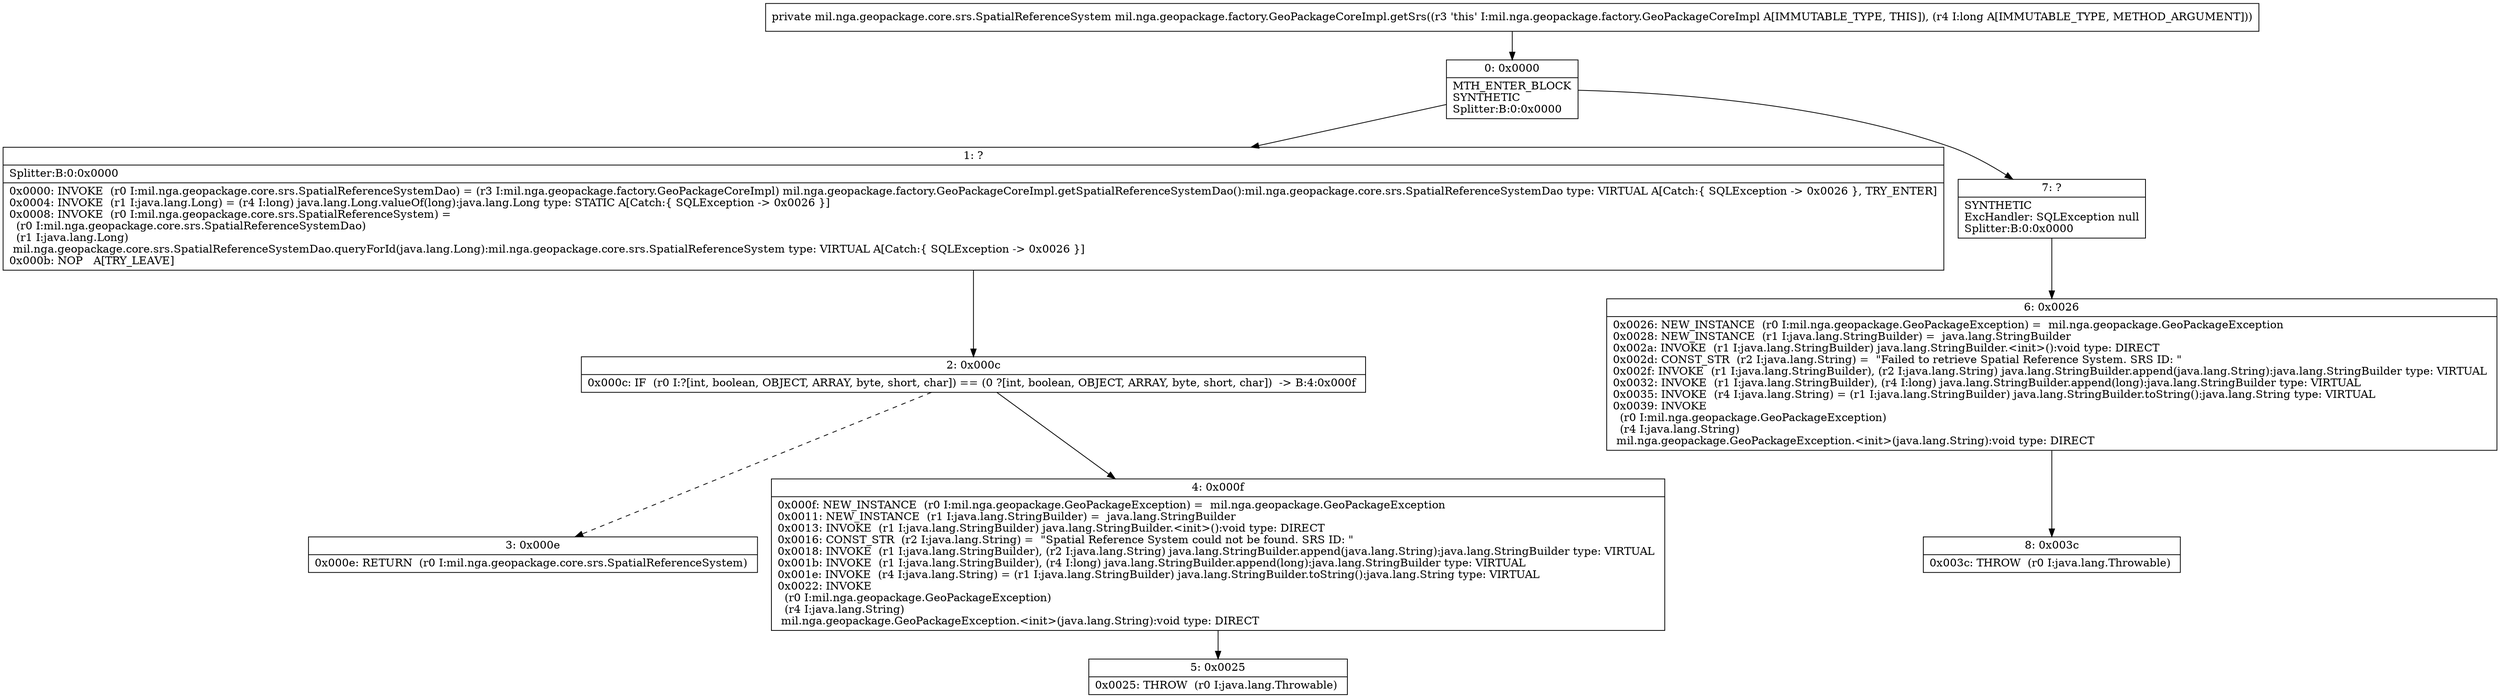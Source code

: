 digraph "CFG formil.nga.geopackage.factory.GeoPackageCoreImpl.getSrs(J)Lmil\/nga\/geopackage\/core\/srs\/SpatialReferenceSystem;" {
Node_0 [shape=record,label="{0\:\ 0x0000|MTH_ENTER_BLOCK\lSYNTHETIC\lSplitter:B:0:0x0000\l}"];
Node_1 [shape=record,label="{1\:\ ?|Splitter:B:0:0x0000\l|0x0000: INVOKE  (r0 I:mil.nga.geopackage.core.srs.SpatialReferenceSystemDao) = (r3 I:mil.nga.geopackage.factory.GeoPackageCoreImpl) mil.nga.geopackage.factory.GeoPackageCoreImpl.getSpatialReferenceSystemDao():mil.nga.geopackage.core.srs.SpatialReferenceSystemDao type: VIRTUAL A[Catch:\{ SQLException \-\> 0x0026 \}, TRY_ENTER]\l0x0004: INVOKE  (r1 I:java.lang.Long) = (r4 I:long) java.lang.Long.valueOf(long):java.lang.Long type: STATIC A[Catch:\{ SQLException \-\> 0x0026 \}]\l0x0008: INVOKE  (r0 I:mil.nga.geopackage.core.srs.SpatialReferenceSystem) = \l  (r0 I:mil.nga.geopackage.core.srs.SpatialReferenceSystemDao)\l  (r1 I:java.lang.Long)\l mil.nga.geopackage.core.srs.SpatialReferenceSystemDao.queryForId(java.lang.Long):mil.nga.geopackage.core.srs.SpatialReferenceSystem type: VIRTUAL A[Catch:\{ SQLException \-\> 0x0026 \}]\l0x000b: NOP   A[TRY_LEAVE]\l}"];
Node_2 [shape=record,label="{2\:\ 0x000c|0x000c: IF  (r0 I:?[int, boolean, OBJECT, ARRAY, byte, short, char]) == (0 ?[int, boolean, OBJECT, ARRAY, byte, short, char])  \-\> B:4:0x000f \l}"];
Node_3 [shape=record,label="{3\:\ 0x000e|0x000e: RETURN  (r0 I:mil.nga.geopackage.core.srs.SpatialReferenceSystem) \l}"];
Node_4 [shape=record,label="{4\:\ 0x000f|0x000f: NEW_INSTANCE  (r0 I:mil.nga.geopackage.GeoPackageException) =  mil.nga.geopackage.GeoPackageException \l0x0011: NEW_INSTANCE  (r1 I:java.lang.StringBuilder) =  java.lang.StringBuilder \l0x0013: INVOKE  (r1 I:java.lang.StringBuilder) java.lang.StringBuilder.\<init\>():void type: DIRECT \l0x0016: CONST_STR  (r2 I:java.lang.String) =  \"Spatial Reference System could not be found. SRS ID: \" \l0x0018: INVOKE  (r1 I:java.lang.StringBuilder), (r2 I:java.lang.String) java.lang.StringBuilder.append(java.lang.String):java.lang.StringBuilder type: VIRTUAL \l0x001b: INVOKE  (r1 I:java.lang.StringBuilder), (r4 I:long) java.lang.StringBuilder.append(long):java.lang.StringBuilder type: VIRTUAL \l0x001e: INVOKE  (r4 I:java.lang.String) = (r1 I:java.lang.StringBuilder) java.lang.StringBuilder.toString():java.lang.String type: VIRTUAL \l0x0022: INVOKE  \l  (r0 I:mil.nga.geopackage.GeoPackageException)\l  (r4 I:java.lang.String)\l mil.nga.geopackage.GeoPackageException.\<init\>(java.lang.String):void type: DIRECT \l}"];
Node_5 [shape=record,label="{5\:\ 0x0025|0x0025: THROW  (r0 I:java.lang.Throwable) \l}"];
Node_6 [shape=record,label="{6\:\ 0x0026|0x0026: NEW_INSTANCE  (r0 I:mil.nga.geopackage.GeoPackageException) =  mil.nga.geopackage.GeoPackageException \l0x0028: NEW_INSTANCE  (r1 I:java.lang.StringBuilder) =  java.lang.StringBuilder \l0x002a: INVOKE  (r1 I:java.lang.StringBuilder) java.lang.StringBuilder.\<init\>():void type: DIRECT \l0x002d: CONST_STR  (r2 I:java.lang.String) =  \"Failed to retrieve Spatial Reference System. SRS ID: \" \l0x002f: INVOKE  (r1 I:java.lang.StringBuilder), (r2 I:java.lang.String) java.lang.StringBuilder.append(java.lang.String):java.lang.StringBuilder type: VIRTUAL \l0x0032: INVOKE  (r1 I:java.lang.StringBuilder), (r4 I:long) java.lang.StringBuilder.append(long):java.lang.StringBuilder type: VIRTUAL \l0x0035: INVOKE  (r4 I:java.lang.String) = (r1 I:java.lang.StringBuilder) java.lang.StringBuilder.toString():java.lang.String type: VIRTUAL \l0x0039: INVOKE  \l  (r0 I:mil.nga.geopackage.GeoPackageException)\l  (r4 I:java.lang.String)\l mil.nga.geopackage.GeoPackageException.\<init\>(java.lang.String):void type: DIRECT \l}"];
Node_7 [shape=record,label="{7\:\ ?|SYNTHETIC\lExcHandler: SQLException null\lSplitter:B:0:0x0000\l}"];
Node_8 [shape=record,label="{8\:\ 0x003c|0x003c: THROW  (r0 I:java.lang.Throwable) \l}"];
MethodNode[shape=record,label="{private mil.nga.geopackage.core.srs.SpatialReferenceSystem mil.nga.geopackage.factory.GeoPackageCoreImpl.getSrs((r3 'this' I:mil.nga.geopackage.factory.GeoPackageCoreImpl A[IMMUTABLE_TYPE, THIS]), (r4 I:long A[IMMUTABLE_TYPE, METHOD_ARGUMENT])) }"];
MethodNode -> Node_0;
Node_0 -> Node_1;
Node_0 -> Node_7;
Node_1 -> Node_2;
Node_2 -> Node_3[style=dashed];
Node_2 -> Node_4;
Node_4 -> Node_5;
Node_6 -> Node_8;
Node_7 -> Node_6;
}


